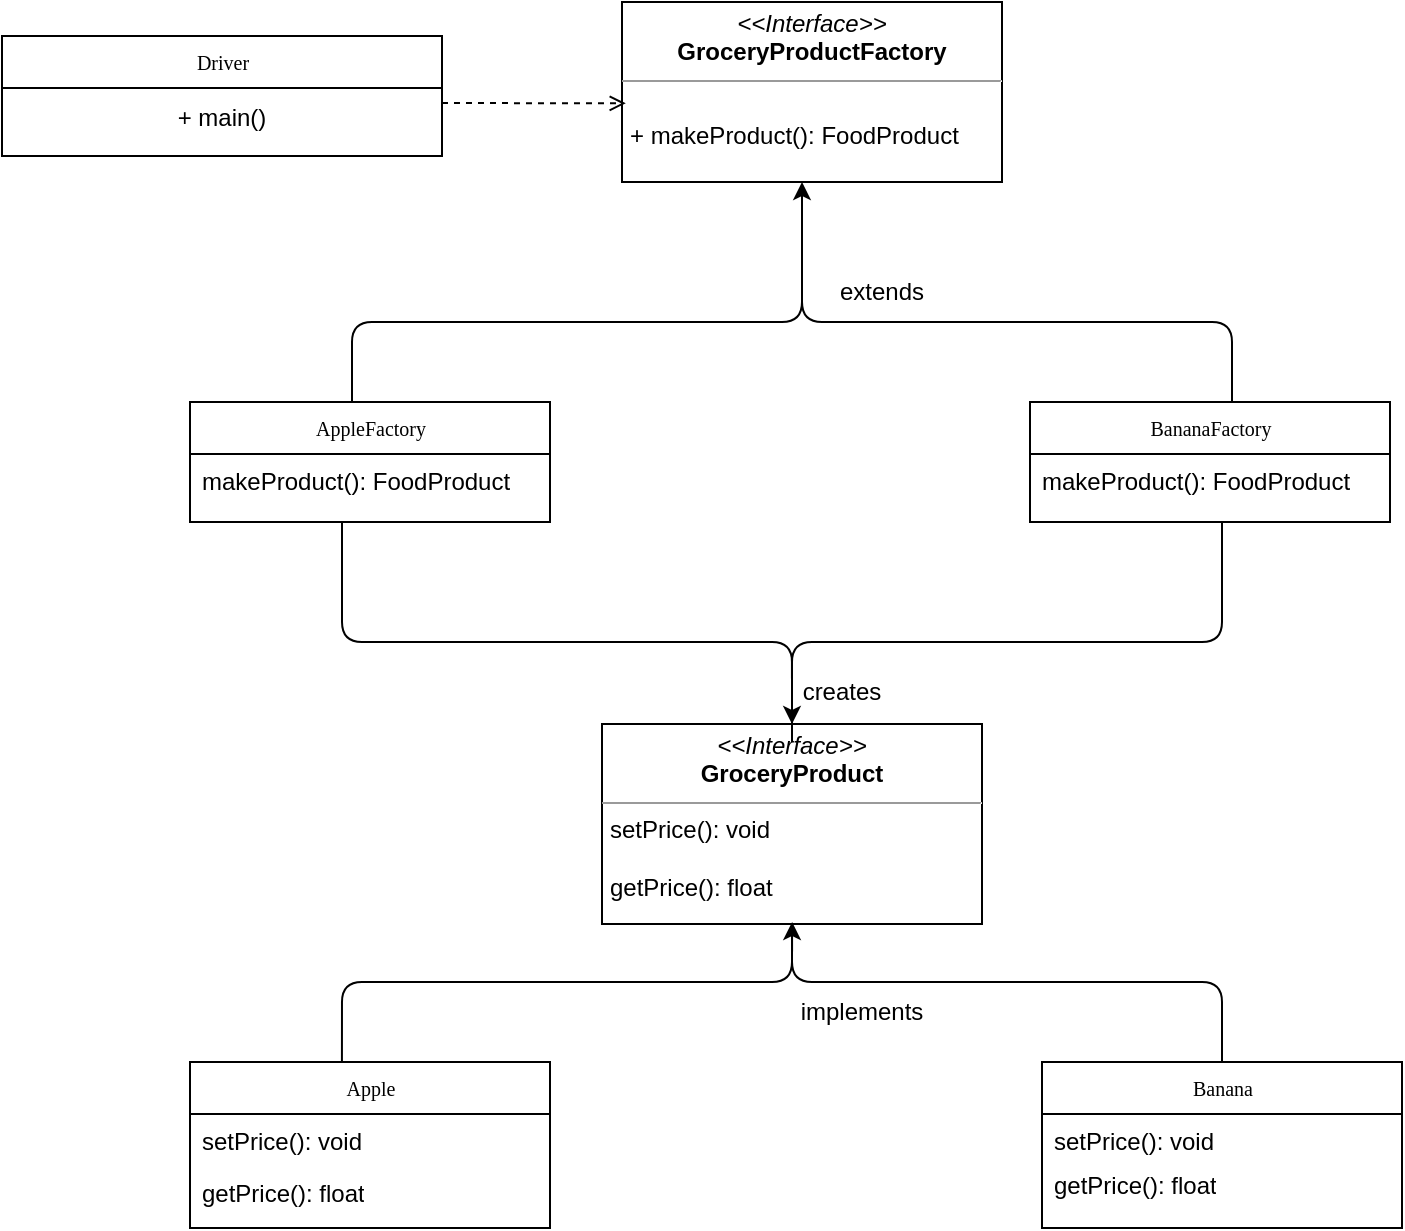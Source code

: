 <mxfile version="21.8.2" type="device">
  <diagram name="Page-1" id="c4acf3e9-155e-7222-9cf6-157b1a14988f">
    <mxGraphModel dx="913" dy="505" grid="1" gridSize="10" guides="1" tooltips="1" connect="1" arrows="1" fold="1" page="1" pageScale="1" pageWidth="850" pageHeight="1100" background="none" math="0" shadow="0">
      <root>
        <mxCell id="0" />
        <mxCell id="1" parent="0" />
        <mxCell id="5d2195bd80daf111-5" value="BananaFactory" style="swimlane;html=1;fontStyle=0;childLayout=stackLayout;horizontal=1;startSize=26;fillColor=none;horizontalStack=0;resizeParent=1;resizeLast=0;collapsible=1;marginBottom=0;swimlaneFillColor=#ffffff;rounded=0;shadow=0;comic=0;labelBackgroundColor=none;strokeWidth=1;fontFamily=Verdana;fontSize=10;align=center;" parent="1" vertex="1">
          <mxGeometry x="544" y="500" width="180" height="60" as="geometry" />
        </mxCell>
        <mxCell id="5d2195bd80daf111-6" value="makeProduct(): FoodProduct" style="text;html=1;strokeColor=none;fillColor=none;align=left;verticalAlign=top;spacingLeft=4;spacingRight=4;whiteSpace=wrap;overflow=hidden;rotatable=0;points=[[0,0.5],[1,0.5]];portConstraint=eastwest;" parent="5d2195bd80daf111-5" vertex="1">
          <mxGeometry y="26" width="180" height="26" as="geometry" />
        </mxCell>
        <mxCell id="5d2195bd80daf111-15" value="&lt;p style=&quot;margin:0px;margin-top:4px;text-align:center;&quot;&gt;&lt;i&gt;&amp;lt;&amp;lt;Interface&amp;gt;&amp;gt;&lt;/i&gt;&lt;br&gt;&lt;b&gt;GroceryProductFactory&lt;/b&gt;&lt;/p&gt;&lt;hr size=&quot;1&quot;&gt;&lt;p style=&quot;margin:0px;margin-left:4px;&quot;&gt;&lt;br&gt;&lt;/p&gt;&lt;p style=&quot;margin:0px;margin-left:4px;&quot;&gt;+ makeProduct(): FoodProduct&lt;br&gt;&lt;/p&gt;" style="verticalAlign=top;align=left;overflow=fill;fontSize=12;fontFamily=Helvetica;html=1;rounded=0;shadow=0;comic=0;labelBackgroundColor=none;strokeWidth=1" parent="1" vertex="1">
          <mxGeometry x="340" y="300" width="190" height="90" as="geometry" />
        </mxCell>
        <mxCell id="XhzHhxyH45ngFj6v0UFi-4" value="AppleFactory" style="swimlane;html=1;fontStyle=0;childLayout=stackLayout;horizontal=1;startSize=26;fillColor=none;horizontalStack=0;resizeParent=1;resizeLast=0;collapsible=1;marginBottom=0;swimlaneFillColor=#ffffff;rounded=0;shadow=0;comic=0;labelBackgroundColor=none;strokeWidth=1;fontFamily=Verdana;fontSize=10;align=center;" parent="1" vertex="1">
          <mxGeometry x="124" y="500" width="180" height="60" as="geometry" />
        </mxCell>
        <mxCell id="XhzHhxyH45ngFj6v0UFi-5" value="makeProduct(): FoodProduct" style="text;html=1;strokeColor=none;fillColor=none;align=left;verticalAlign=top;spacingLeft=4;spacingRight=4;whiteSpace=wrap;overflow=hidden;rotatable=0;points=[[0,0.5],[1,0.5]];portConstraint=eastwest;" parent="XhzHhxyH45ngFj6v0UFi-4" vertex="1">
          <mxGeometry y="26" width="180" height="26" as="geometry" />
        </mxCell>
        <mxCell id="XhzHhxyH45ngFj6v0UFi-10" value="&lt;p style=&quot;margin:0px;margin-top:4px;text-align:center;&quot;&gt;&lt;i&gt;&amp;lt;&amp;lt;Interface&amp;gt;&amp;gt;&lt;/i&gt;&lt;br&gt;&lt;b&gt;GroceryProduct&lt;/b&gt;&lt;/p&gt;&lt;hr size=&quot;1&quot;&gt;&lt;p style=&quot;margin:0px;margin-left:4px;&quot;&gt;setPrice(): void&lt;br&gt;&lt;/p&gt;&lt;p style=&quot;margin:0px;margin-left:4px;&quot;&gt;&lt;br&gt;&lt;/p&gt;&lt;p style=&quot;margin:0px;margin-left:4px;&quot;&gt;getPrice(): float&lt;br&gt;&lt;/p&gt;" style="verticalAlign=top;align=left;overflow=fill;fontSize=12;fontFamily=Helvetica;html=1;rounded=0;shadow=0;comic=0;labelBackgroundColor=none;strokeWidth=1" parent="1" vertex="1">
          <mxGeometry x="330" y="661" width="190" height="100" as="geometry" />
        </mxCell>
        <mxCell id="XhzHhxyH45ngFj6v0UFi-11" value="Apple" style="swimlane;html=1;fontStyle=0;childLayout=stackLayout;horizontal=1;startSize=26;fillColor=none;horizontalStack=0;resizeParent=1;resizeLast=0;collapsible=1;marginBottom=0;swimlaneFillColor=#ffffff;rounded=0;shadow=0;comic=0;labelBackgroundColor=none;strokeWidth=1;fontFamily=Verdana;fontSize=10;align=center;" parent="1" vertex="1">
          <mxGeometry x="124" y="830" width="180" height="83" as="geometry" />
        </mxCell>
        <mxCell id="XhzHhxyH45ngFj6v0UFi-12" value="setPrice(): void" style="text;html=1;strokeColor=none;fillColor=none;align=left;verticalAlign=top;spacingLeft=4;spacingRight=4;whiteSpace=wrap;overflow=hidden;rotatable=0;points=[[0,0.5],[1,0.5]];portConstraint=eastwest;" parent="XhzHhxyH45ngFj6v0UFi-11" vertex="1">
          <mxGeometry y="26" width="180" height="26" as="geometry" />
        </mxCell>
        <mxCell id="XhzHhxyH45ngFj6v0UFi-13" value="getPrice(): float" style="text;html=1;strokeColor=none;fillColor=none;align=left;verticalAlign=top;spacingLeft=4;spacingRight=4;whiteSpace=wrap;overflow=hidden;rotatable=0;points=[[0,0.5],[1,0.5]];portConstraint=eastwest;" parent="XhzHhxyH45ngFj6v0UFi-11" vertex="1">
          <mxGeometry y="52" width="180" height="26" as="geometry" />
        </mxCell>
        <mxCell id="XhzHhxyH45ngFj6v0UFi-17" value="Banana" style="swimlane;html=1;fontStyle=0;childLayout=stackLayout;horizontal=1;startSize=26;fillColor=none;horizontalStack=0;resizeParent=1;resizeLast=0;collapsible=1;marginBottom=0;swimlaneFillColor=#ffffff;rounded=0;shadow=0;comic=0;labelBackgroundColor=none;strokeWidth=1;fontFamily=Verdana;fontSize=10;align=center;" parent="1" vertex="1">
          <mxGeometry x="550" y="830" width="180" height="83" as="geometry" />
        </mxCell>
        <mxCell id="XhzHhxyH45ngFj6v0UFi-18" value="setPrice(): void" style="text;html=1;strokeColor=none;fillColor=none;align=left;verticalAlign=top;spacingLeft=4;spacingRight=4;whiteSpace=wrap;overflow=hidden;rotatable=0;points=[[0,0.5],[1,0.5]];portConstraint=eastwest;" parent="XhzHhxyH45ngFj6v0UFi-17" vertex="1">
          <mxGeometry y="26" width="180" height="22" as="geometry" />
        </mxCell>
        <mxCell id="XhzHhxyH45ngFj6v0UFi-19" value="getPrice(): float" style="text;html=1;strokeColor=none;fillColor=none;align=left;verticalAlign=top;spacingLeft=4;spacingRight=4;whiteSpace=wrap;overflow=hidden;rotatable=0;points=[[0,0.5],[1,0.5]];portConstraint=eastwest;" parent="XhzHhxyH45ngFj6v0UFi-17" vertex="1">
          <mxGeometry y="48" width="180" height="26" as="geometry" />
        </mxCell>
        <mxCell id="XhzHhxyH45ngFj6v0UFi-21" value="" style="endArrow=none;html=1;rounded=1;exitX=0.5;exitY=0;exitDx=0;exitDy=0;" parent="1" source="XhzHhxyH45ngFj6v0UFi-10" edge="1">
          <mxGeometry width="50" height="50" relative="1" as="geometry">
            <mxPoint x="590" y="633" as="sourcePoint" />
            <mxPoint x="640" y="560" as="targetPoint" />
            <Array as="points">
              <mxPoint x="425" y="620" />
              <mxPoint x="640" y="620" />
            </Array>
          </mxGeometry>
        </mxCell>
        <mxCell id="XhzHhxyH45ngFj6v0UFi-22" value="" style="endArrow=none;html=1;rounded=1;" parent="1" edge="1">
          <mxGeometry width="50" height="50" relative="1" as="geometry">
            <mxPoint x="200" y="560" as="sourcePoint" />
            <mxPoint x="425" y="670" as="targetPoint" />
            <Array as="points">
              <mxPoint x="200" y="620" />
              <mxPoint x="425" y="620" />
            </Array>
          </mxGeometry>
        </mxCell>
        <mxCell id="XhzHhxyH45ngFj6v0UFi-25" value="creates" style="text;html=1;strokeColor=none;fillColor=none;align=center;verticalAlign=middle;whiteSpace=wrap;rounded=0;" parent="1" vertex="1">
          <mxGeometry x="420" y="630" width="60" height="30" as="geometry" />
        </mxCell>
        <mxCell id="XhzHhxyH45ngFj6v0UFi-27" value="" style="endArrow=none;html=1;rounded=1;exitX=0.5;exitY=1;exitDx=0;exitDy=0;entryX=0.5;entryY=0;entryDx=0;entryDy=0;" parent="1" source="XhzHhxyH45ngFj6v0UFi-10" target="XhzHhxyH45ngFj6v0UFi-17" edge="1">
          <mxGeometry width="50" height="50" relative="1" as="geometry">
            <mxPoint x="425" y="840" as="sourcePoint" />
            <mxPoint x="640" y="753" as="targetPoint" />
            <Array as="points">
              <mxPoint x="425" y="790" />
              <mxPoint x="640" y="790" />
            </Array>
          </mxGeometry>
        </mxCell>
        <mxCell id="XhzHhxyH45ngFj6v0UFi-28" value="" style="endArrow=none;html=1;rounded=1;exitX=0.422;exitY=0;exitDx=0;exitDy=0;exitPerimeter=0;entryX=0.5;entryY=1;entryDx=0;entryDy=0;" parent="1" source="XhzHhxyH45ngFj6v0UFi-11" target="XhzHhxyH45ngFj6v0UFi-10" edge="1">
          <mxGeometry width="50" height="50" relative="1" as="geometry">
            <mxPoint x="200" y="750" as="sourcePoint" />
            <mxPoint x="425" y="840" as="targetPoint" />
            <Array as="points">
              <mxPoint x="200" y="790" />
              <mxPoint x="425" y="790" />
            </Array>
          </mxGeometry>
        </mxCell>
        <mxCell id="XhzHhxyH45ngFj6v0UFi-31" value="" style="endArrow=classic;html=1;rounded=0;entryX=0.474;entryY=1;entryDx=0;entryDy=0;entryPerimeter=0;" parent="1" edge="1">
          <mxGeometry width="50" height="50" relative="1" as="geometry">
            <mxPoint x="425" y="780" as="sourcePoint" />
            <mxPoint x="425.06" y="760.0" as="targetPoint" />
          </mxGeometry>
        </mxCell>
        <mxCell id="XhzHhxyH45ngFj6v0UFi-32" value="implements" style="text;html=1;strokeColor=none;fillColor=none;align=center;verticalAlign=middle;whiteSpace=wrap;rounded=0;" parent="1" vertex="1">
          <mxGeometry x="430" y="790" width="60" height="30" as="geometry" />
        </mxCell>
        <mxCell id="XhzHhxyH45ngFj6v0UFi-33" value="" style="endArrow=none;html=1;rounded=1;exitX=0.5;exitY=1;exitDx=0;exitDy=0;entryX=0.5;entryY=0;entryDx=0;entryDy=0;" parent="1" edge="1">
          <mxGeometry width="50" height="50" relative="1" as="geometry">
            <mxPoint x="430" y="430" as="sourcePoint" />
            <mxPoint x="645" y="500" as="targetPoint" />
            <Array as="points">
              <mxPoint x="430" y="460" />
              <mxPoint x="645" y="460" />
            </Array>
          </mxGeometry>
        </mxCell>
        <mxCell id="XhzHhxyH45ngFj6v0UFi-34" value="" style="endArrow=none;html=1;rounded=1;exitX=0.422;exitY=0;exitDx=0;exitDy=0;exitPerimeter=0;entryX=0.5;entryY=1;entryDx=0;entryDy=0;" parent="1" edge="1">
          <mxGeometry width="50" height="50" relative="1" as="geometry">
            <mxPoint x="205" y="500" as="sourcePoint" />
            <mxPoint x="430" y="430" as="targetPoint" />
            <Array as="points">
              <mxPoint x="205" y="460" />
              <mxPoint x="430" y="460" />
            </Array>
          </mxGeometry>
        </mxCell>
        <mxCell id="XhzHhxyH45ngFj6v0UFi-35" value="" style="endArrow=classic;html=1;rounded=0;" parent="1" edge="1">
          <mxGeometry width="50" height="50" relative="1" as="geometry">
            <mxPoint x="430" y="440" as="sourcePoint" />
            <mxPoint x="430" y="390" as="targetPoint" />
          </mxGeometry>
        </mxCell>
        <mxCell id="XhzHhxyH45ngFj6v0UFi-36" value="extends" style="text;html=1;strokeColor=none;fillColor=none;align=center;verticalAlign=middle;whiteSpace=wrap;rounded=0;" parent="1" vertex="1">
          <mxGeometry x="440" y="430" width="60" height="30" as="geometry" />
        </mxCell>
        <mxCell id="Y6mywKr-CXkbzrTmx3vU-5" value="" style="endArrow=open;html=1;rounded=0;align=center;verticalAlign=bottom;dashed=1;endFill=0;labelBackgroundColor=none;exitX=1;exitY=0.25;exitDx=0;exitDy=0;entryX=0.01;entryY=0.563;entryDx=0;entryDy=0;entryPerimeter=0;" parent="1" source="pzIVptMsheUT77yH2kTV-1" target="5d2195bd80daf111-15" edge="1">
          <mxGeometry relative="1" as="geometry">
            <mxPoint x="248.46" y="344.812" as="sourcePoint" />
            <mxPoint x="304" y="350" as="targetPoint" />
          </mxGeometry>
        </mxCell>
        <mxCell id="Y6mywKr-CXkbzrTmx3vU-6" value="" style="resizable=0;html=1;align=center;verticalAlign=top;labelBackgroundColor=none;" parent="Y6mywKr-CXkbzrTmx3vU-5" connectable="0" vertex="1">
          <mxGeometry relative="1" as="geometry" />
        </mxCell>
        <mxCell id="Y6mywKr-CXkbzrTmx3vU-11" value="" style="endArrow=classic;html=1;rounded=0;entryX=0.5;entryY=0;entryDx=0;entryDy=0;exitX=0.083;exitY=-0.061;exitDx=0;exitDy=0;exitPerimeter=0;" parent="1" source="XhzHhxyH45ngFj6v0UFi-25" target="XhzHhxyH45ngFj6v0UFi-10" edge="1">
          <mxGeometry width="50" height="50" relative="1" as="geometry">
            <mxPoint x="460" y="600" as="sourcePoint" />
            <mxPoint x="510" y="550" as="targetPoint" />
          </mxGeometry>
        </mxCell>
        <mxCell id="_LpWxXuGukCYDBDq_54u-1" value="Driver" style="swimlane;html=1;fontStyle=0;childLayout=stackLayout;horizontal=1;startSize=26;fillColor=none;horizontalStack=0;resizeParent=1;resizeLast=0;collapsible=1;marginBottom=0;swimlaneFillColor=#ffffff;rounded=0;shadow=0;comic=0;labelBackgroundColor=none;strokeWidth=1;fontFamily=Verdana;fontSize=10;align=center;" parent="1" vertex="1">
          <mxGeometry x="30" y="317" width="220" height="60" as="geometry" />
        </mxCell>
        <mxCell id="pzIVptMsheUT77yH2kTV-1" value="+ main()" style="text;html=1;strokeColor=none;fillColor=none;align=center;verticalAlign=middle;whiteSpace=wrap;rounded=0;" vertex="1" parent="_LpWxXuGukCYDBDq_54u-1">
          <mxGeometry y="26" width="220" height="30" as="geometry" />
        </mxCell>
      </root>
    </mxGraphModel>
  </diagram>
</mxfile>
